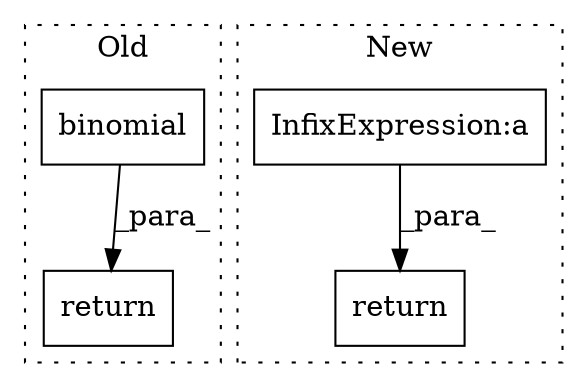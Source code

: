 digraph G {
subgraph cluster0 {
1 [label="binomial" a="32" s="904,981" l="9,1" shape="box"];
3 [label="return" a="41" s="1370" l="12" shape="box"];
label = "Old";
style="dotted";
}
subgraph cluster1 {
2 [label="return" a="41" s="1201" l="12" shape="box"];
4 [label="InfixExpression:a" a="27" s="1036" l="3" shape="box"];
label = "New";
style="dotted";
}
1 -> 3 [label="_para_"];
4 -> 2 [label="_para_"];
}